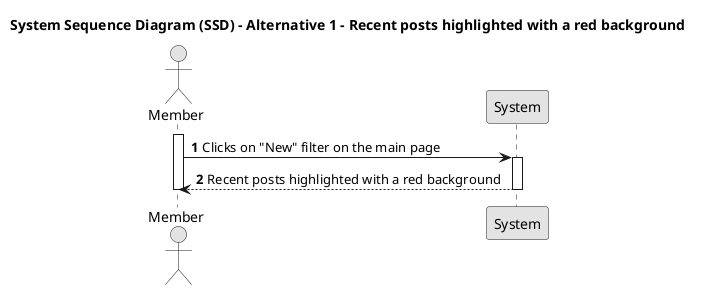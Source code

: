 @startuml SSD1
skinparam monochrome true
skinparam packageStyle rectangle
skinparam shadowing false

title System Sequence Diagram (SSD) - Alternative 1 - Recent posts highlighted with a red background

autonumber

actor "Member" as Member
participant "System" as System

activate Member

    Member -> System: Clicks on "New" filter on the main page
    activate System

    System --> Member : Recent posts highlighted with a red background
    deactivate System

deactivate Member

@enduml